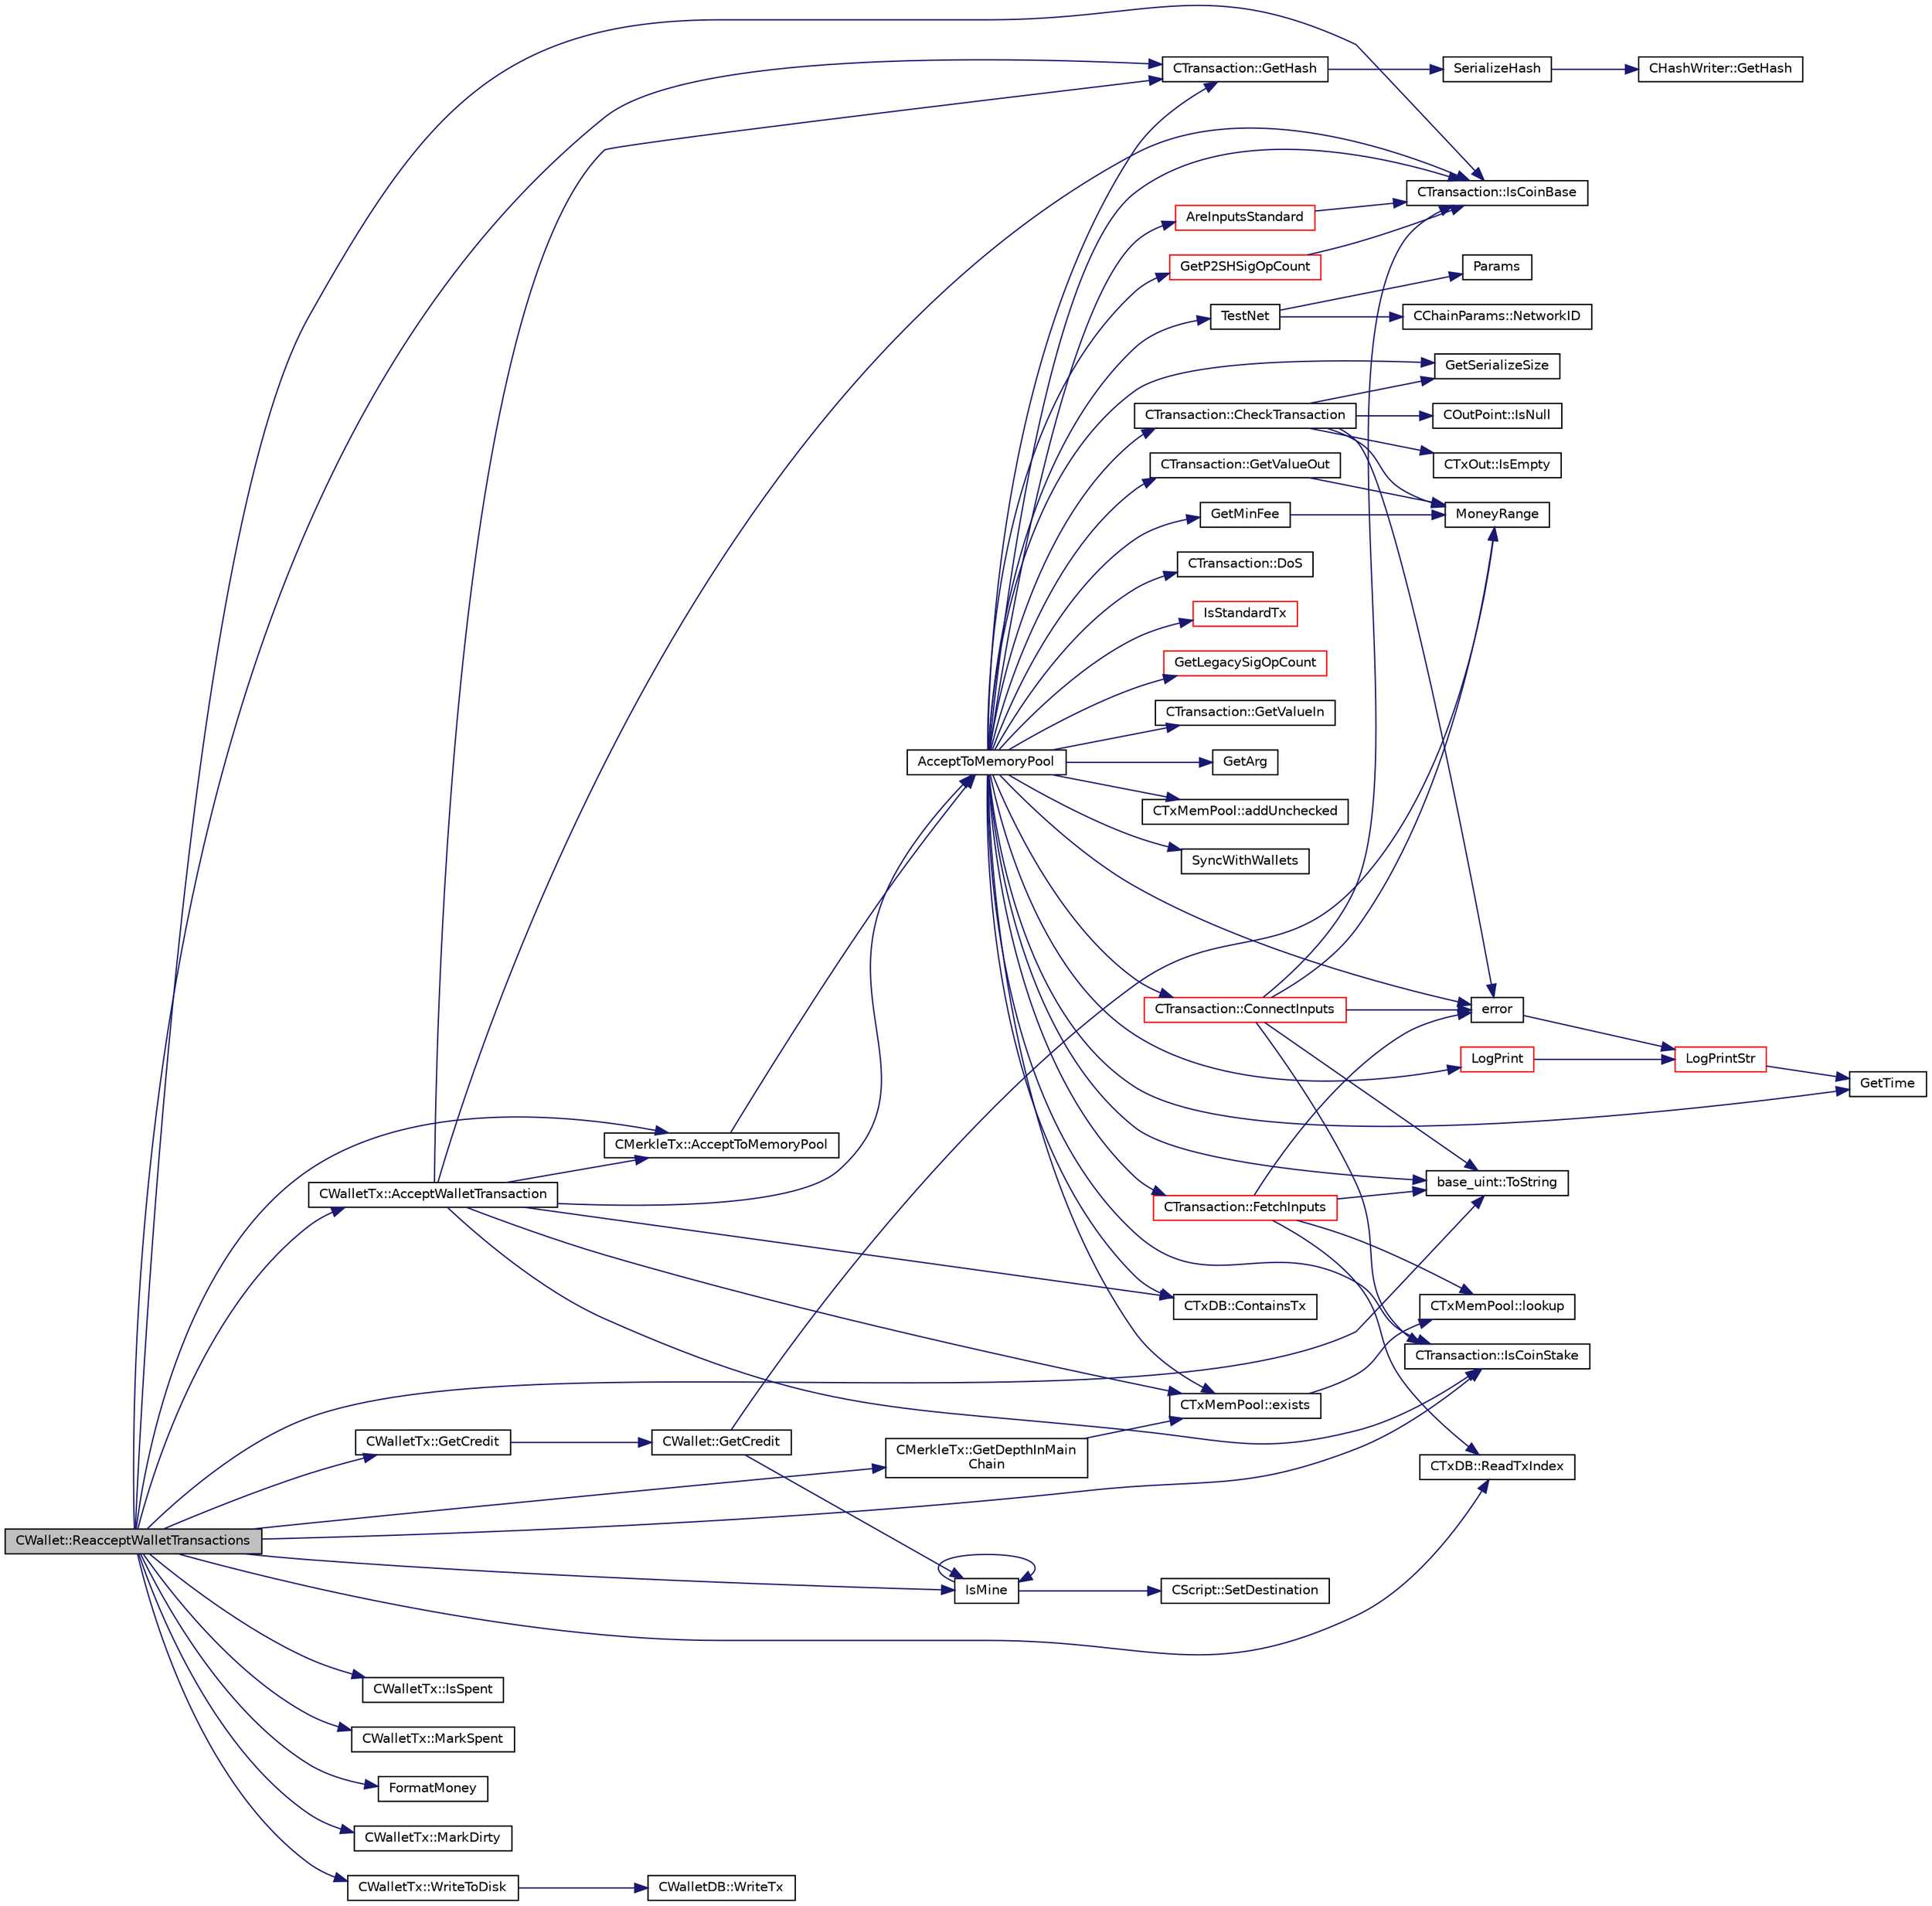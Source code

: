 digraph "CWallet::ReacceptWalletTransactions"
{
  edge [fontname="Helvetica",fontsize="10",labelfontname="Helvetica",labelfontsize="10"];
  node [fontname="Helvetica",fontsize="10",shape=record];
  rankdir="LR";
  Node3039 [label="CWallet::ReacceptWalletTransactions",height=0.2,width=0.4,color="black", fillcolor="grey75", style="filled", fontcolor="black"];
  Node3039 -> Node3040 [color="midnightblue",fontsize="10",style="solid",fontname="Helvetica"];
  Node3040 [label="CTransaction::GetHash",height=0.2,width=0.4,color="black", fillcolor="white", style="filled",URL="$df/d43/class_c_transaction.html#a0b46d80e82ca324e82c2ce3fc1492bfa"];
  Node3040 -> Node3041 [color="midnightblue",fontsize="10",style="solid",fontname="Helvetica"];
  Node3041 [label="SerializeHash",height=0.2,width=0.4,color="black", fillcolor="white", style="filled",URL="$db/dfb/hash_8h.html#a6de694e43f17c62025c6883965b65e63"];
  Node3041 -> Node3042 [color="midnightblue",fontsize="10",style="solid",fontname="Helvetica"];
  Node3042 [label="CHashWriter::GetHash",height=0.2,width=0.4,color="black", fillcolor="white", style="filled",URL="$d2/def/class_c_hash_writer.html#ae94a937211502eabf19477630090093a"];
  Node3039 -> Node3043 [color="midnightblue",fontsize="10",style="solid",fontname="Helvetica"];
  Node3043 [label="CMerkleTx::GetDepthInMain\lChain",height=0.2,width=0.4,color="black", fillcolor="white", style="filled",URL="$d1/dff/class_c_merkle_tx.html#a887a9f1a0b7fc64b43e42cec76b38ef9"];
  Node3043 -> Node3044 [color="midnightblue",fontsize="10",style="solid",fontname="Helvetica"];
  Node3044 [label="CTxMemPool::exists",height=0.2,width=0.4,color="black", fillcolor="white", style="filled",URL="$db/d98/class_c_tx_mem_pool.html#a8b7a13b5289ab839d4460f41a7da9789"];
  Node3044 -> Node3045 [color="midnightblue",fontsize="10",style="solid",fontname="Helvetica"];
  Node3045 [label="CTxMemPool::lookup",height=0.2,width=0.4,color="black", fillcolor="white", style="filled",URL="$db/d98/class_c_tx_mem_pool.html#ad6d9966cdeb4b6586f7186e709b4e77e"];
  Node3039 -> Node3046 [color="midnightblue",fontsize="10",style="solid",fontname="Helvetica"];
  Node3046 [label="CTransaction::IsCoinBase",height=0.2,width=0.4,color="black", fillcolor="white", style="filled",URL="$df/d43/class_c_transaction.html#a96256e8ac1bf79ad9c057e48c41132dd"];
  Node3039 -> Node3047 [color="midnightblue",fontsize="10",style="solid",fontname="Helvetica"];
  Node3047 [label="CMerkleTx::AcceptToMemoryPool",height=0.2,width=0.4,color="black", fillcolor="white", style="filled",URL="$d1/dff/class_c_merkle_tx.html#a61126e811a53b941b3efdf5a4e83db90"];
  Node3047 -> Node3048 [color="midnightblue",fontsize="10",style="solid",fontname="Helvetica"];
  Node3048 [label="AcceptToMemoryPool",height=0.2,width=0.4,color="black", fillcolor="white", style="filled",URL="$df/d0a/main_8cpp.html#a07799013ae532c6cb1ec11b02f096990",tooltip="(try to) add transaction to memory pool "];
  Node3048 -> Node3049 [color="midnightblue",fontsize="10",style="solid",fontname="Helvetica"];
  Node3049 [label="CTransaction::CheckTransaction",height=0.2,width=0.4,color="black", fillcolor="white", style="filled",URL="$df/d43/class_c_transaction.html#a2104329681e2749baeeaaf47c0af482d"];
  Node3049 -> Node3050 [color="midnightblue",fontsize="10",style="solid",fontname="Helvetica"];
  Node3050 [label="error",height=0.2,width=0.4,color="black", fillcolor="white", style="filled",URL="$d8/d3c/util_8h.html#af8985880cf4ef26df0a5aa2ffcb76662"];
  Node3050 -> Node3051 [color="midnightblue",fontsize="10",style="solid",fontname="Helvetica"];
  Node3051 [label="LogPrintStr",height=0.2,width=0.4,color="red", fillcolor="white", style="filled",URL="$d8/d3c/util_8h.html#afd4c3002b2797c0560adddb6af3ca1da"];
  Node3051 -> Node3059 [color="midnightblue",fontsize="10",style="solid",fontname="Helvetica"];
  Node3059 [label="GetTime",height=0.2,width=0.4,color="black", fillcolor="white", style="filled",URL="$df/d2d/util_8cpp.html#a46fac5fba8ba905b5f9acb364f5d8c6f"];
  Node3049 -> Node3060 [color="midnightblue",fontsize="10",style="solid",fontname="Helvetica"];
  Node3060 [label="GetSerializeSize",height=0.2,width=0.4,color="black", fillcolor="white", style="filled",URL="$df/d9d/serialize_8h.html#a48239e478ae730373d1984fe304ca025"];
  Node3049 -> Node3061 [color="midnightblue",fontsize="10",style="solid",fontname="Helvetica"];
  Node3061 [label="CTxOut::IsEmpty",height=0.2,width=0.4,color="black", fillcolor="white", style="filled",URL="$d2/db7/class_c_tx_out.html#ae5eab8e2d01f678135b8891645db6b78"];
  Node3049 -> Node3062 [color="midnightblue",fontsize="10",style="solid",fontname="Helvetica"];
  Node3062 [label="MoneyRange",height=0.2,width=0.4,color="black", fillcolor="white", style="filled",URL="$dd/d2f/amount_8h.html#a12db56a9a1c931941f0943ecbb278aae"];
  Node3049 -> Node3063 [color="midnightblue",fontsize="10",style="solid",fontname="Helvetica"];
  Node3063 [label="COutPoint::IsNull",height=0.2,width=0.4,color="black", fillcolor="white", style="filled",URL="$d5/d05/class_c_out_point.html#ae1516581fa2234556761f04af3a207a6"];
  Node3048 -> Node3050 [color="midnightblue",fontsize="10",style="solid",fontname="Helvetica"];
  Node3048 -> Node3046 [color="midnightblue",fontsize="10",style="solid",fontname="Helvetica"];
  Node3048 -> Node3064 [color="midnightblue",fontsize="10",style="solid",fontname="Helvetica"];
  Node3064 [label="CTransaction::DoS",height=0.2,width=0.4,color="black", fillcolor="white", style="filled",URL="$df/d43/class_c_transaction.html#ae5f57b4b90e5a179bb359bdf72fba753"];
  Node3048 -> Node3065 [color="midnightblue",fontsize="10",style="solid",fontname="Helvetica"];
  Node3065 [label="CTransaction::IsCoinStake",height=0.2,width=0.4,color="black", fillcolor="white", style="filled",URL="$df/d43/class_c_transaction.html#ace4278a41a296d40dcf5fb2b9cf007ec"];
  Node3048 -> Node3066 [color="midnightblue",fontsize="10",style="solid",fontname="Helvetica"];
  Node3066 [label="TestNet",height=0.2,width=0.4,color="black", fillcolor="white", style="filled",URL="$d7/ddb/chainparams_8h.html#abc8c1af875107f5eac0f327bd3b8363d"];
  Node3066 -> Node3067 [color="midnightblue",fontsize="10",style="solid",fontname="Helvetica"];
  Node3067 [label="Params",height=0.2,width=0.4,color="black", fillcolor="white", style="filled",URL="$d7/ddb/chainparams_8h.html#ace5c5b706d71a324a417dd2db394fd4a",tooltip="Return the currently selected parameters. "];
  Node3066 -> Node3055 [color="midnightblue",fontsize="10",style="solid",fontname="Helvetica"];
  Node3055 [label="CChainParams::NetworkID",height=0.2,width=0.4,color="black", fillcolor="white", style="filled",URL="$d1/d4f/class_c_chain_params.html#a90dc493ec0c0325c98c3ac06eb99862b"];
  Node3048 -> Node3068 [color="midnightblue",fontsize="10",style="solid",fontname="Helvetica"];
  Node3068 [label="IsStandardTx",height=0.2,width=0.4,color="red", fillcolor="white", style="filled",URL="$df/d0a/main_8cpp.html#acd163a09d0e4384ebe85dead57730dd7"];
  Node3048 -> Node3040 [color="midnightblue",fontsize="10",style="solid",fontname="Helvetica"];
  Node3048 -> Node3044 [color="midnightblue",fontsize="10",style="solid",fontname="Helvetica"];
  Node3048 -> Node3087 [color="midnightblue",fontsize="10",style="solid",fontname="Helvetica"];
  Node3087 [label="CTxDB::ContainsTx",height=0.2,width=0.4,color="black", fillcolor="white", style="filled",URL="$d9/d8d/class_c_tx_d_b.html#a09b87317101ed16b6ad99794279f4c2d"];
  Node3048 -> Node3088 [color="midnightblue",fontsize="10",style="solid",fontname="Helvetica"];
  Node3088 [label="CTransaction::FetchInputs",height=0.2,width=0.4,color="red", fillcolor="white", style="filled",URL="$df/d43/class_c_transaction.html#a5a4967303d3b588a120687f3ed1f4b0a",tooltip="Fetch from memory and/or disk. "];
  Node3088 -> Node3089 [color="midnightblue",fontsize="10",style="solid",fontname="Helvetica"];
  Node3089 [label="CTxDB::ReadTxIndex",height=0.2,width=0.4,color="black", fillcolor="white", style="filled",URL="$d9/d8d/class_c_tx_d_b.html#a8a138e5dcc3ef98991abaa16eaa8ddeb"];
  Node3088 -> Node3050 [color="midnightblue",fontsize="10",style="solid",fontname="Helvetica"];
  Node3088 -> Node3090 [color="midnightblue",fontsize="10",style="solid",fontname="Helvetica"];
  Node3090 [label="base_uint::ToString",height=0.2,width=0.4,color="black", fillcolor="white", style="filled",URL="$da/df7/classbase__uint.html#acccba4d9d51a0c36261718ca0cbb293b"];
  Node3088 -> Node3045 [color="midnightblue",fontsize="10",style="solid",fontname="Helvetica"];
  Node3048 -> Node3090 [color="midnightblue",fontsize="10",style="solid",fontname="Helvetica"];
  Node3048 -> Node3092 [color="midnightblue",fontsize="10",style="solid",fontname="Helvetica"];
  Node3092 [label="AreInputsStandard",height=0.2,width=0.4,color="red", fillcolor="white", style="filled",URL="$df/d0a/main_8cpp.html#a29901e539b487e09c90ff90c7560bd9d",tooltip="Check for standard transaction types. "];
  Node3092 -> Node3046 [color="midnightblue",fontsize="10",style="solid",fontname="Helvetica"];
  Node3048 -> Node3156 [color="midnightblue",fontsize="10",style="solid",fontname="Helvetica"];
  Node3156 [label="GetLegacySigOpCount",height=0.2,width=0.4,color="red", fillcolor="white", style="filled",URL="$df/d0a/main_8cpp.html#ad2eaf4f8542c12ea9ee1183609cc6d1a",tooltip="Count ECDSA signature operations the old-fashioned (pre-0.6) way. "];
  Node3048 -> Node3158 [color="midnightblue",fontsize="10",style="solid",fontname="Helvetica"];
  Node3158 [label="GetP2SHSigOpCount",height=0.2,width=0.4,color="red", fillcolor="white", style="filled",URL="$df/d0a/main_8cpp.html#a519cfd439598a8bf64fe5503aa74cfcb",tooltip="Count ECDSA signature operations in pay-to-script-hash inputs. "];
  Node3158 -> Node3046 [color="midnightblue",fontsize="10",style="solid",fontname="Helvetica"];
  Node3048 -> Node3169 [color="midnightblue",fontsize="10",style="solid",fontname="Helvetica"];
  Node3169 [label="CTransaction::GetValueIn",height=0.2,width=0.4,color="black", fillcolor="white", style="filled",URL="$df/d43/class_c_transaction.html#a50051cce0d44bc4ea2018625101dc1b6",tooltip="Amount of ions coming in to this transaction Note that lightweight clients may not know anything besi..."];
  Node3048 -> Node3170 [color="midnightblue",fontsize="10",style="solid",fontname="Helvetica"];
  Node3170 [label="CTransaction::GetValueOut",height=0.2,width=0.4,color="black", fillcolor="white", style="filled",URL="$df/d43/class_c_transaction.html#a9ce7d94c68adb37627d82669b83a7c59",tooltip="Amount of ions spent by this transaction. "];
  Node3170 -> Node3062 [color="midnightblue",fontsize="10",style="solid",fontname="Helvetica"];
  Node3048 -> Node3060 [color="midnightblue",fontsize="10",style="solid",fontname="Helvetica"];
  Node3048 -> Node3171 [color="midnightblue",fontsize="10",style="solid",fontname="Helvetica"];
  Node3171 [label="GetMinFee",height=0.2,width=0.4,color="black", fillcolor="white", style="filled",URL="$df/d0a/main_8cpp.html#a95215e52b78d3270b416dc7b83a306fe"];
  Node3171 -> Node3062 [color="midnightblue",fontsize="10",style="solid",fontname="Helvetica"];
  Node3048 -> Node3059 [color="midnightblue",fontsize="10",style="solid",fontname="Helvetica"];
  Node3048 -> Node3151 [color="midnightblue",fontsize="10",style="solid",fontname="Helvetica"];
  Node3151 [label="GetArg",height=0.2,width=0.4,color="black", fillcolor="white", style="filled",URL="$df/d2d/util_8cpp.html#a24f685720bf40370e5bd2a192ad50cd8",tooltip="Return string argument or default value. "];
  Node3048 -> Node3154 [color="midnightblue",fontsize="10",style="solid",fontname="Helvetica"];
  Node3154 [label="LogPrint",height=0.2,width=0.4,color="red", fillcolor="white", style="filled",URL="$d8/d3c/util_8h.html#aab1f837a2366f424bdc996fdf6352171"];
  Node3154 -> Node3051 [color="midnightblue",fontsize="10",style="solid",fontname="Helvetica"];
  Node3048 -> Node3172 [color="midnightblue",fontsize="10",style="solid",fontname="Helvetica"];
  Node3172 [label="CTransaction::ConnectInputs",height=0.2,width=0.4,color="red", fillcolor="white", style="filled",URL="$df/d43/class_c_transaction.html#aaab6c4ba493c918e29fd383043dcaae7",tooltip="Sanity check previous transactions, then, if all checks succeed, mark them as spent by this transacti..."];
  Node3172 -> Node3050 [color="midnightblue",fontsize="10",style="solid",fontname="Helvetica"];
  Node3172 -> Node3090 [color="midnightblue",fontsize="10",style="solid",fontname="Helvetica"];
  Node3172 -> Node3046 [color="midnightblue",fontsize="10",style="solid",fontname="Helvetica"];
  Node3172 -> Node3065 [color="midnightblue",fontsize="10",style="solid",fontname="Helvetica"];
  Node3172 -> Node3062 [color="midnightblue",fontsize="10",style="solid",fontname="Helvetica"];
  Node3048 -> Node3178 [color="midnightblue",fontsize="10",style="solid",fontname="Helvetica"];
  Node3178 [label="CTxMemPool::addUnchecked",height=0.2,width=0.4,color="black", fillcolor="white", style="filled",URL="$db/d98/class_c_tx_mem_pool.html#a1203ac5cf3bdb88af4922705afad555d"];
  Node3048 -> Node3179 [color="midnightblue",fontsize="10",style="solid",fontname="Helvetica"];
  Node3179 [label="SyncWithWallets",height=0.2,width=0.4,color="black", fillcolor="white", style="filled",URL="$df/d0a/main_8cpp.html#ac79dd0809b8f21bd8d861dfcfc4a7fb3",tooltip="Push an updated transaction to all registered wallets. "];
  Node3039 -> Node3180 [color="midnightblue",fontsize="10",style="solid",fontname="Helvetica"];
  Node3180 [label="CWalletTx::IsSpent",height=0.2,width=0.4,color="black", fillcolor="white", style="filled",URL="$d6/d53/class_c_wallet_tx.html#a6b01c779a9ddc9d3554b7ec1b770f512"];
  Node3039 -> Node3065 [color="midnightblue",fontsize="10",style="solid",fontname="Helvetica"];
  Node3039 -> Node3089 [color="midnightblue",fontsize="10",style="solid",fontname="Helvetica"];
  Node3039 -> Node3181 [color="midnightblue",fontsize="10",style="solid",fontname="Helvetica"];
  Node3181 [label="IsMine",height=0.2,width=0.4,color="black", fillcolor="white", style="filled",URL="$dd/d0f/script_8cpp.html#adc59cf67d903c1ba1ef225561b85bfce"];
  Node3181 -> Node3182 [color="midnightblue",fontsize="10",style="solid",fontname="Helvetica"];
  Node3182 [label="CScript::SetDestination",height=0.2,width=0.4,color="black", fillcolor="white", style="filled",URL="$d9/d4b/class_c_script.html#ad1b5a9077241aa06116040c4f1b7c31e"];
  Node3181 -> Node3181 [color="midnightblue",fontsize="10",style="solid",fontname="Helvetica"];
  Node3039 -> Node3183 [color="midnightblue",fontsize="10",style="solid",fontname="Helvetica"];
  Node3183 [label="CWalletTx::MarkSpent",height=0.2,width=0.4,color="black", fillcolor="white", style="filled",URL="$d6/d53/class_c_wallet_tx.html#af2fc13459e324ad2b3f7c9914d86e7c8"];
  Node3039 -> Node3184 [color="midnightblue",fontsize="10",style="solid",fontname="Helvetica"];
  Node3184 [label="FormatMoney",height=0.2,width=0.4,color="black", fillcolor="white", style="filled",URL="$df/d2d/util_8cpp.html#a3293aaba439017a99a494cbf39fb5681"];
  Node3039 -> Node3185 [color="midnightblue",fontsize="10",style="solid",fontname="Helvetica"];
  Node3185 [label="CWalletTx::GetCredit",height=0.2,width=0.4,color="black", fillcolor="white", style="filled",URL="$d6/d53/class_c_wallet_tx.html#a176e9ecbafbee27d604acbab9804885d"];
  Node3185 -> Node3186 [color="midnightblue",fontsize="10",style="solid",fontname="Helvetica"];
  Node3186 [label="CWallet::GetCredit",height=0.2,width=0.4,color="black", fillcolor="white", style="filled",URL="$d2/de5/class_c_wallet.html#aa60b69c7d4ea6063ed83b13d7c6fe695"];
  Node3186 -> Node3062 [color="midnightblue",fontsize="10",style="solid",fontname="Helvetica"];
  Node3186 -> Node3181 [color="midnightblue",fontsize="10",style="solid",fontname="Helvetica"];
  Node3039 -> Node3090 [color="midnightblue",fontsize="10",style="solid",fontname="Helvetica"];
  Node3039 -> Node3187 [color="midnightblue",fontsize="10",style="solid",fontname="Helvetica"];
  Node3187 [label="CWalletTx::MarkDirty",height=0.2,width=0.4,color="black", fillcolor="white", style="filled",URL="$d6/d53/class_c_wallet_tx.html#ac8a376bcb955e437489504dc596b43cf"];
  Node3039 -> Node3188 [color="midnightblue",fontsize="10",style="solid",fontname="Helvetica"];
  Node3188 [label="CWalletTx::WriteToDisk",height=0.2,width=0.4,color="black", fillcolor="white", style="filled",URL="$d6/d53/class_c_wallet_tx.html#ada0e71d717dd360faf047de54eef4942"];
  Node3188 -> Node3189 [color="midnightblue",fontsize="10",style="solid",fontname="Helvetica"];
  Node3189 [label="CWalletDB::WriteTx",height=0.2,width=0.4,color="black", fillcolor="white", style="filled",URL="$d4/d90/class_c_wallet_d_b.html#a76d2ca02898221ab66df5d5f7491164e"];
  Node3039 -> Node3190 [color="midnightblue",fontsize="10",style="solid",fontname="Helvetica"];
  Node3190 [label="CWalletTx::AcceptWalletTransaction",height=0.2,width=0.4,color="black", fillcolor="white", style="filled",URL="$d6/d53/class_c_wallet_tx.html#af6d1a5a731bb69e1d94de84eb6fd15a5"];
  Node3190 -> Node3046 [color="midnightblue",fontsize="10",style="solid",fontname="Helvetica"];
  Node3190 -> Node3065 [color="midnightblue",fontsize="10",style="solid",fontname="Helvetica"];
  Node3190 -> Node3040 [color="midnightblue",fontsize="10",style="solid",fontname="Helvetica"];
  Node3190 -> Node3044 [color="midnightblue",fontsize="10",style="solid",fontname="Helvetica"];
  Node3190 -> Node3087 [color="midnightblue",fontsize="10",style="solid",fontname="Helvetica"];
  Node3190 -> Node3047 [color="midnightblue",fontsize="10",style="solid",fontname="Helvetica"];
  Node3190 -> Node3048 [color="midnightblue",fontsize="10",style="solid",fontname="Helvetica"];
}
